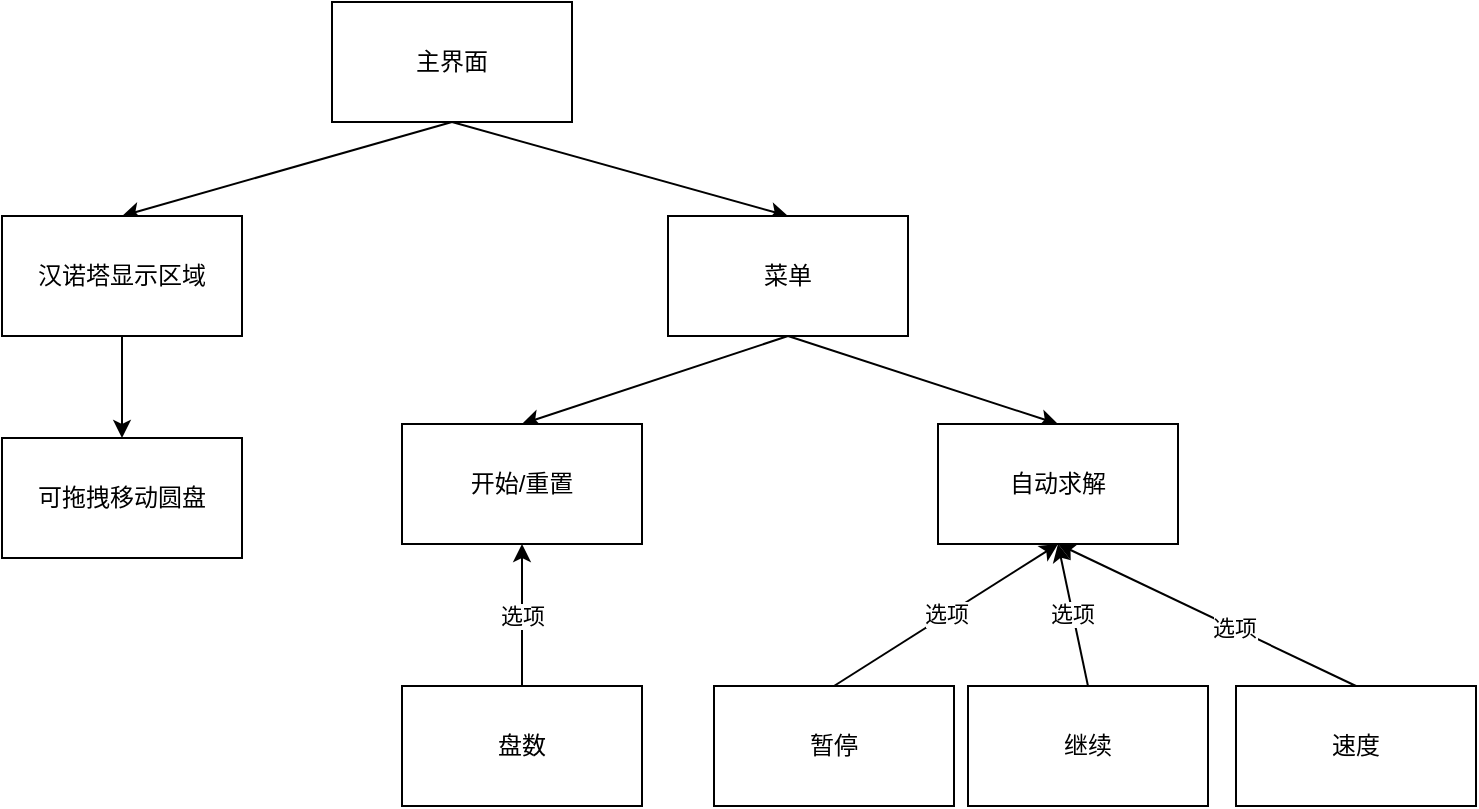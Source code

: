 <mxfile>
    <diagram id="FhiHHuFsEv77ZoWapT6K" name="Page-1">
        <mxGraphModel dx="1245" dy="613" grid="0" gridSize="10" guides="1" tooltips="1" connect="1" arrows="1" fold="1" page="1" pageScale="1" pageWidth="850" pageHeight="1100" background="#ffffff" math="0" shadow="0">
            <root>
                <mxCell id="0"/>
                <mxCell id="1" parent="0"/>
                <mxCell id="5" style="edgeStyle=none;html=1;exitX=0.5;exitY=1;exitDx=0;exitDy=0;entryX=0.5;entryY=0;entryDx=0;entryDy=0;strokeColor=#000000;" edge="1" parent="1" source="3" target="4">
                    <mxGeometry relative="1" as="geometry"/>
                </mxCell>
                <mxCell id="7" style="edgeStyle=none;html=1;exitX=0.5;exitY=1;exitDx=0;exitDy=0;entryX=0.5;entryY=0;entryDx=0;entryDy=0;strokeColor=#000000;" edge="1" parent="1" source="3" target="6">
                    <mxGeometry relative="1" as="geometry"/>
                </mxCell>
                <mxCell id="3" value="主界面" style="whiteSpace=wrap;html=1;" vertex="1" parent="1">
                    <mxGeometry x="338" y="169" width="120" height="60" as="geometry"/>
                </mxCell>
                <mxCell id="10" value="" style="edgeStyle=none;html=1;strokeColor=#000000;" edge="1" parent="1" source="4" target="9">
                    <mxGeometry relative="1" as="geometry"/>
                </mxCell>
                <mxCell id="4" value="汉诺塔显示区域" style="whiteSpace=wrap;html=1;" vertex="1" parent="1">
                    <mxGeometry x="173" y="276" width="120" height="60" as="geometry"/>
                </mxCell>
                <mxCell id="12" style="edgeStyle=none;html=1;exitX=0.5;exitY=1;exitDx=0;exitDy=0;entryX=0.5;entryY=0;entryDx=0;entryDy=0;strokeColor=#000000;" edge="1" parent="1" source="6" target="8">
                    <mxGeometry relative="1" as="geometry"/>
                </mxCell>
                <mxCell id="13" style="edgeStyle=none;html=1;exitX=0.5;exitY=1;exitDx=0;exitDy=0;entryX=0.5;entryY=0;entryDx=0;entryDy=0;strokeColor=#000000;" edge="1" parent="1" source="6" target="11">
                    <mxGeometry relative="1" as="geometry"/>
                </mxCell>
                <mxCell id="6" value="菜单" style="whiteSpace=wrap;html=1;" vertex="1" parent="1">
                    <mxGeometry x="506" y="276" width="120" height="60" as="geometry"/>
                </mxCell>
                <mxCell id="8" value="开始/重置" style="whiteSpace=wrap;html=1;" vertex="1" parent="1">
                    <mxGeometry x="373" y="380" width="120" height="60" as="geometry"/>
                </mxCell>
                <mxCell id="9" value="可拖拽移动圆盘" style="whiteSpace=wrap;html=1;" vertex="1" parent="1">
                    <mxGeometry x="173" y="387" width="120" height="60" as="geometry"/>
                </mxCell>
                <mxCell id="11" value="自动求解" style="whiteSpace=wrap;html=1;" vertex="1" parent="1">
                    <mxGeometry x="641" y="380" width="120" height="60" as="geometry"/>
                </mxCell>
                <mxCell id="15" value="选项" style="edgeStyle=none;html=1;strokeColor=#000000;" edge="1" parent="1" source="14" target="8">
                    <mxGeometry relative="1" as="geometry"/>
                </mxCell>
                <mxCell id="14" value="盘数" style="whiteSpace=wrap;html=1;" vertex="1" parent="1">
                    <mxGeometry x="373" y="511" width="120" height="60" as="geometry"/>
                </mxCell>
                <mxCell id="18" value="选项" style="edgeStyle=none;html=1;exitX=0.5;exitY=0;exitDx=0;exitDy=0;entryX=0.5;entryY=1;entryDx=0;entryDy=0;strokeColor=#000000;" edge="1" parent="1" source="16" target="11">
                    <mxGeometry relative="1" as="geometry"/>
                </mxCell>
                <mxCell id="16" value="暂停" style="whiteSpace=wrap;html=1;" vertex="1" parent="1">
                    <mxGeometry x="529" y="511" width="120" height="60" as="geometry"/>
                </mxCell>
                <mxCell id="21" value="选项" style="edgeStyle=none;html=1;exitX=0.5;exitY=0;exitDx=0;exitDy=0;entryX=0.5;entryY=1;entryDx=0;entryDy=0;strokeColor=#000000;" edge="1" parent="1" source="19" target="11">
                    <mxGeometry relative="1" as="geometry"/>
                </mxCell>
                <mxCell id="19" value="继续" style="whiteSpace=wrap;html=1;" vertex="1" parent="1">
                    <mxGeometry x="656" y="511" width="120" height="60" as="geometry"/>
                </mxCell>
                <mxCell id="22" style="edgeStyle=none;html=1;exitX=0.5;exitY=0;exitDx=0;exitDy=0;entryX=0.5;entryY=1;entryDx=0;entryDy=0;strokeColor=#000000;" edge="1" parent="1" source="20" target="11">
                    <mxGeometry relative="1" as="geometry"/>
                </mxCell>
                <mxCell id="23" value="选项" style="edgeLabel;html=1;align=center;verticalAlign=middle;resizable=0;points=[];" vertex="1" connectable="0" parent="22">
                    <mxGeometry x="-0.182" relative="1" as="geometry">
                        <mxPoint as="offset"/>
                    </mxGeometry>
                </mxCell>
                <mxCell id="20" value="速度" style="whiteSpace=wrap;html=1;" vertex="1" parent="1">
                    <mxGeometry x="790" y="511" width="120" height="60" as="geometry"/>
                </mxCell>
            </root>
        </mxGraphModel>
    </diagram>
</mxfile>